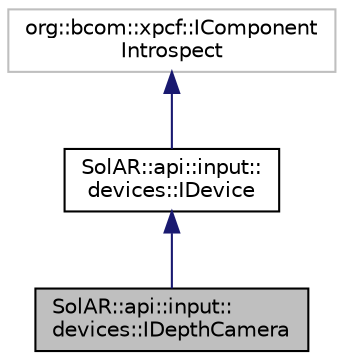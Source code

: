 digraph "SolAR::api::input::devices::IDepthCamera"
{
 // LATEX_PDF_SIZE
  edge [fontname="Helvetica",fontsize="10",labelfontname="Helvetica",labelfontsize="10"];
  node [fontname="Helvetica",fontsize="10",shape=record];
  Node1 [label="SolAR::api::input::\ldevices::IDepthCamera",height=0.2,width=0.4,color="black", fillcolor="grey75", style="filled", fontcolor="black",tooltip="Specify the IDepthCamera interface class."];
  Node2 -> Node1 [dir="back",color="midnightblue",fontsize="10",style="solid",fontname="Helvetica"];
  Node2 [label="SolAR::api::input::\ldevices::IDevice",height=0.2,width=0.4,color="black", fillcolor="white", style="filled",URL="$class_sol_a_r_1_1api_1_1input_1_1devices_1_1_i_device.html",tooltip="Manage any kind of device. UUID: d73c7b34-f6af-48f3-b65d-37a047929f4b"];
  Node3 -> Node2 [dir="back",color="midnightblue",fontsize="10",style="solid",fontname="Helvetica"];
  Node3 [label="org::bcom::xpcf::IComponent\lIntrospect",height=0.2,width=0.4,color="grey75", fillcolor="white", style="filled",tooltip=" "];
}
